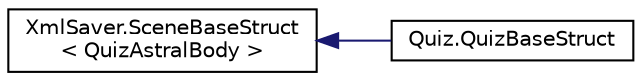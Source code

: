 digraph "类继承关系图"
{
 // INTERACTIVE_SVG=YES
 // LATEX_PDF_SIZE
  edge [fontname="Helvetica",fontsize="10",labelfontname="Helvetica",labelfontsize="10"];
  node [fontname="Helvetica",fontsize="10",shape=record];
  rankdir="LR";
  Node0 [label="XmlSaver.SceneBaseStruct\l\< QuizAstralBody \>",height=0.2,width=0.4,color="black", fillcolor="white", style="filled",URL="$class_xml_saver_1_1_scene_base_struct.html",tooltip=" "];
  Node0 -> Node1 [dir="back",color="midnightblue",fontsize="10",style="solid",fontname="Helvetica"];
  Node1 [label="Quiz.QuizBaseStruct",height=0.2,width=0.4,color="black", fillcolor="white", style="filled",URL="$class_quiz_1_1_quiz_base_struct.html",tooltip="问题信息存储"];
}
